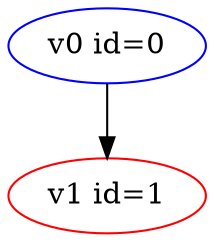 digraph G {
    v0 [color=blue];
    v0 [label="v0 id=0"];
    v0 -> v1;
    v1 [color=red];
    v1 [label="v1 id=1"];
}